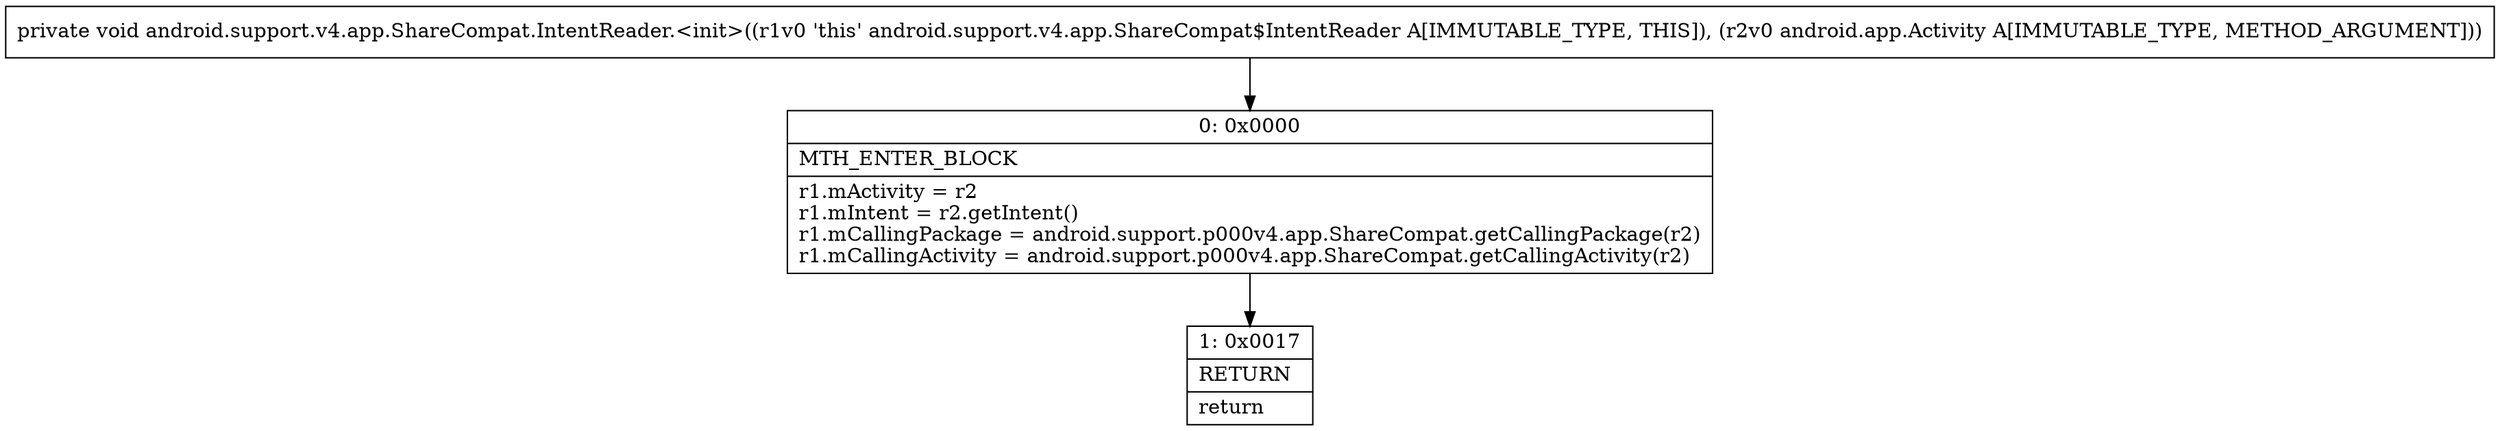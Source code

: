 digraph "CFG forandroid.support.v4.app.ShareCompat.IntentReader.\<init\>(Landroid\/app\/Activity;)V" {
Node_0 [shape=record,label="{0\:\ 0x0000|MTH_ENTER_BLOCK\l|r1.mActivity = r2\lr1.mIntent = r2.getIntent()\lr1.mCallingPackage = android.support.p000v4.app.ShareCompat.getCallingPackage(r2)\lr1.mCallingActivity = android.support.p000v4.app.ShareCompat.getCallingActivity(r2)\l}"];
Node_1 [shape=record,label="{1\:\ 0x0017|RETURN\l|return\l}"];
MethodNode[shape=record,label="{private void android.support.v4.app.ShareCompat.IntentReader.\<init\>((r1v0 'this' android.support.v4.app.ShareCompat$IntentReader A[IMMUTABLE_TYPE, THIS]), (r2v0 android.app.Activity A[IMMUTABLE_TYPE, METHOD_ARGUMENT])) }"];
MethodNode -> Node_0;
Node_0 -> Node_1;
}

